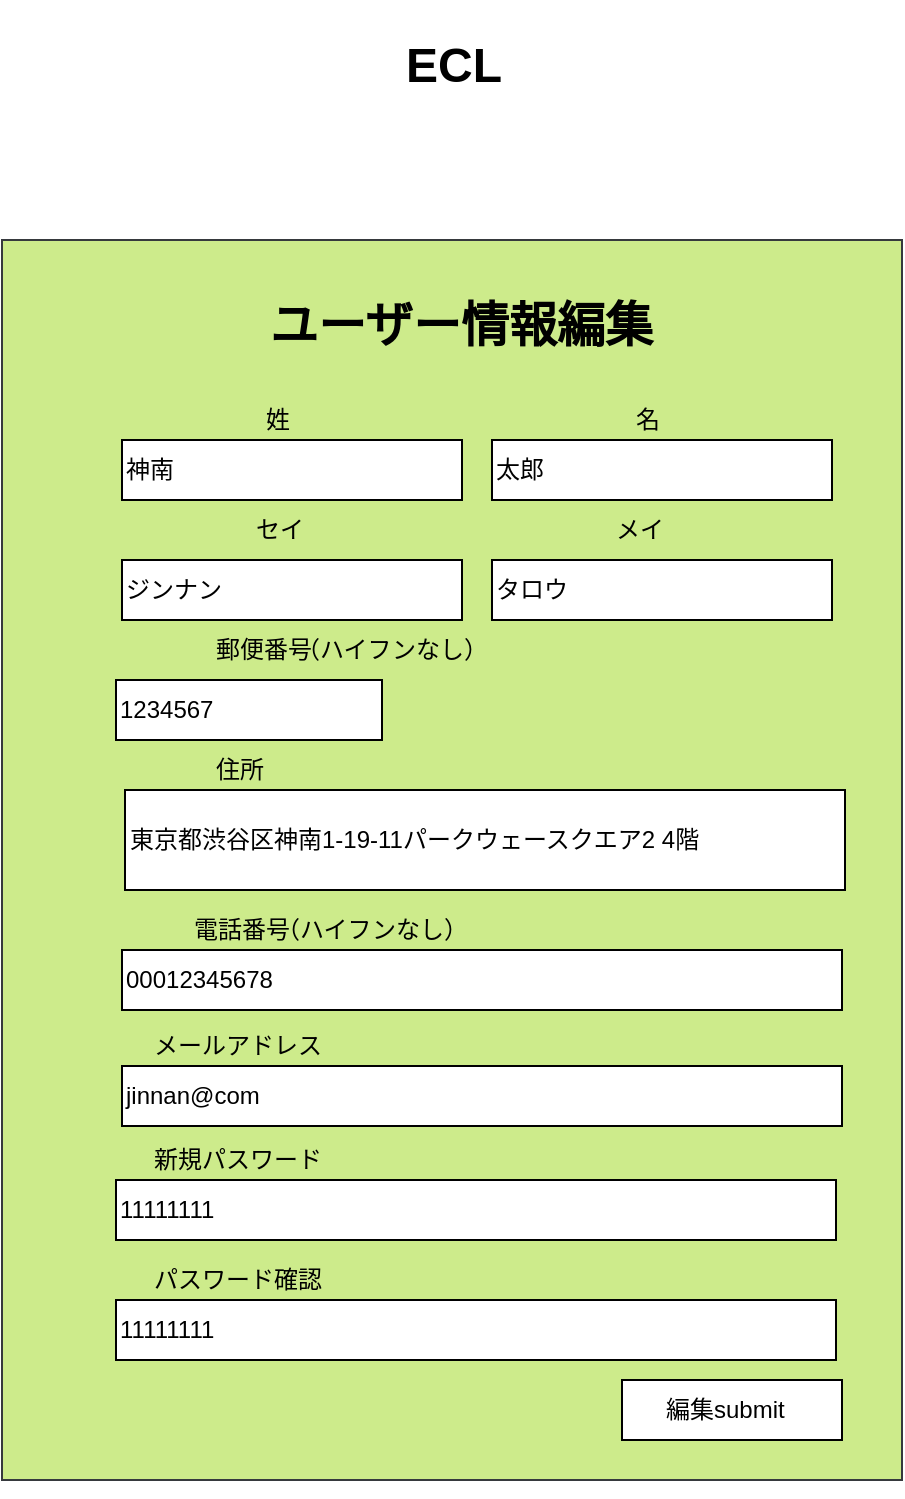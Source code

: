 <mxfile version="10.8.8" type="github"><diagram id="CMxKO9K__pzJ3hHRCMnQ" name="Page-1"><mxGraphModel dx="918" dy="648" grid="1" gridSize="10" guides="1" tooltips="1" connect="1" arrows="1" fold="1" page="1" pageScale="1" pageWidth="1169" pageHeight="1654" math="0" shadow="0"><root><mxCell id="0"/><mxCell id="1" parent="0"/><mxCell id="Wq4mZUJBhu8G0CDoQeVJ-139" value="&lt;h1&gt;ECL&lt;/h1&gt;" style="text;html=1;resizable=0;points=[];autosize=1;align=left;verticalAlign=top;spacingTop=-4;" parent="1" vertex="1"><mxGeometry x="460" y="50" width="60" height="50" as="geometry"/></mxCell><mxCell id="Wq4mZUJBhu8G0CDoQeVJ-140" value="" style="rounded=0;whiteSpace=wrap;html=1;strokeWidth=4;fillColor=none;gradientColor=none;align=left;strokeColor=none;" parent="1" vertex="1"><mxGeometry x="440" y="220" width="120" height="200" as="geometry"/></mxCell><mxCell id="Wq4mZUJBhu8G0CDoQeVJ-141" value="" style="rounded=0;whiteSpace=wrap;html=1;strokeWidth=1;align=left;fillColor=#cdeb8b;strokeColor=#36393d;" parent="1" vertex="1"><mxGeometry x="260" y="170" width="450" height="620" as="geometry"/></mxCell><mxCell id="Wq4mZUJBhu8G0CDoQeVJ-142" value="&lt;h1&gt;ユーザー情報編集&lt;/h1&gt;" style="text;html=1;resizable=0;points=[];autosize=1;align=left;verticalAlign=top;spacingTop=-4;" parent="1" vertex="1"><mxGeometry x="392" y="180" width="210" height="50" as="geometry"/></mxCell><mxCell id="Wq4mZUJBhu8G0CDoQeVJ-143" value="神南" style="rounded=0;whiteSpace=wrap;html=1;strokeWidth=1;align=left;" parent="1" vertex="1"><mxGeometry x="320" y="270" width="170" height="30" as="geometry"/></mxCell><mxCell id="Wq4mZUJBhu8G0CDoQeVJ-144" value="太郎" style="rounded=0;whiteSpace=wrap;html=1;strokeWidth=1;align=left;" parent="1" vertex="1"><mxGeometry x="505" y="270" width="170" height="30" as="geometry"/></mxCell><mxCell id="Wq4mZUJBhu8G0CDoQeVJ-145" value="ジンナン" style="rounded=0;whiteSpace=wrap;html=1;strokeWidth=1;align=left;" parent="1" vertex="1"><mxGeometry x="320" y="330" width="170" height="30" as="geometry"/></mxCell><mxCell id="Wq4mZUJBhu8G0CDoQeVJ-146" value="タロウ" style="rounded=0;whiteSpace=wrap;html=1;strokeWidth=1;align=left;" parent="1" vertex="1"><mxGeometry x="505" y="330" width="170" height="30" as="geometry"/></mxCell><mxCell id="Wq4mZUJBhu8G0CDoQeVJ-147" value="1234567" style="rounded=0;whiteSpace=wrap;html=1;strokeWidth=1;align=left;" parent="1" vertex="1"><mxGeometry x="317" y="390" width="133" height="30" as="geometry"/></mxCell><mxCell id="Wq4mZUJBhu8G0CDoQeVJ-148" value="&lt;span&gt;東京都渋谷区神南1-19-11&lt;/span&gt;&lt;span&gt;パークウェースクエア2 4階&lt;/span&gt;" style="rounded=0;whiteSpace=wrap;html=1;strokeWidth=1;align=left;" parent="1" vertex="1"><mxGeometry x="321.5" y="445" width="360" height="50" as="geometry"/></mxCell><mxCell id="Wq4mZUJBhu8G0CDoQeVJ-149" style="edgeStyle=orthogonalEdgeStyle;rounded=0;orthogonalLoop=1;jettySize=auto;html=1;exitX=0.5;exitY=1;exitDx=0;exitDy=0;fontFamily=Helvetica;" parent="1" source="Wq4mZUJBhu8G0CDoQeVJ-144" target="Wq4mZUJBhu8G0CDoQeVJ-144" edge="1"><mxGeometry relative="1" as="geometry"/></mxCell><mxCell id="Wq4mZUJBhu8G0CDoQeVJ-150" value="姓" style="text;html=1;resizable=0;points=[];autosize=1;align=left;verticalAlign=top;spacingTop=-4;" parent="1" vertex="1"><mxGeometry x="390" y="250" width="30" height="20" as="geometry"/></mxCell><mxCell id="Wq4mZUJBhu8G0CDoQeVJ-151" value="名" style="text;html=1;resizable=0;points=[];autosize=1;align=left;verticalAlign=top;spacingTop=-4;" parent="1" vertex="1"><mxGeometry x="575" y="250" width="30" height="20" as="geometry"/></mxCell><mxCell id="Wq4mZUJBhu8G0CDoQeVJ-152" value="00012345678" style="rounded=0;whiteSpace=wrap;html=1;strokeWidth=1;align=left;" parent="1" vertex="1"><mxGeometry x="320" y="525" width="360" height="30" as="geometry"/></mxCell><mxCell id="Wq4mZUJBhu8G0CDoQeVJ-153" value="11111111" style="rounded=0;whiteSpace=wrap;html=1;strokeWidth=1;align=left;" parent="1" vertex="1"><mxGeometry x="317" y="700" width="360" height="30" as="geometry"/></mxCell><mxCell id="Wq4mZUJBhu8G0CDoQeVJ-154" value="11111111" style="rounded=0;whiteSpace=wrap;html=1;strokeWidth=1;align=left;" parent="1" vertex="1"><mxGeometry x="317" y="640" width="360" height="30" as="geometry"/></mxCell><mxCell id="Wq4mZUJBhu8G0CDoQeVJ-155" value="jinnan@com" style="rounded=0;whiteSpace=wrap;html=1;strokeWidth=1;align=left;" parent="1" vertex="1"><mxGeometry x="320" y="583" width="360" height="30" as="geometry"/></mxCell><mxCell id="Wq4mZUJBhu8G0CDoQeVJ-156" value="セイ" style="text;html=1;resizable=0;points=[];autosize=1;align=left;verticalAlign=top;spacingTop=-4;" parent="1" vertex="1"><mxGeometry x="385" y="305" width="40" height="20" as="geometry"/></mxCell><mxCell id="Wq4mZUJBhu8G0CDoQeVJ-157" value="メイ" style="text;html=1;resizable=0;points=[];autosize=1;align=left;verticalAlign=top;spacingTop=-4;" parent="1" vertex="1"><mxGeometry x="565" y="305" width="40" height="20" as="geometry"/></mxCell><mxCell id="Wq4mZUJBhu8G0CDoQeVJ-158" value="郵便番号" style="text;html=1;resizable=0;points=[];autosize=1;align=left;verticalAlign=top;spacingTop=-4;" parent="1" vertex="1"><mxGeometry x="365" y="365" width="60" height="20" as="geometry"/></mxCell><mxCell id="Wq4mZUJBhu8G0CDoQeVJ-159" value="住所" style="text;html=1;resizable=0;points=[];autosize=1;align=left;verticalAlign=top;spacingTop=-4;" parent="1" vertex="1"><mxGeometry x="365" y="425" width="40" height="20" as="geometry"/></mxCell><mxCell id="Wq4mZUJBhu8G0CDoQeVJ-160" value="電話番号&lt;br&gt;" style="text;html=1;resizable=0;points=[];autosize=1;align=left;verticalAlign=top;spacingTop=-4;" parent="1" vertex="1"><mxGeometry x="353.5" y="505" width="60" height="20" as="geometry"/></mxCell><mxCell id="Wq4mZUJBhu8G0CDoQeVJ-161" value="メールアドレス" style="text;html=1;resizable=0;points=[];autosize=1;align=left;verticalAlign=top;spacingTop=-4;" parent="1" vertex="1"><mxGeometry x="333.5" y="562.5" width="100" height="20" as="geometry"/></mxCell><mxCell id="Wq4mZUJBhu8G0CDoQeVJ-162" value="新規パスワード" style="text;html=1;resizable=0;points=[];autosize=1;align=left;verticalAlign=top;spacingTop=-4;" parent="1" vertex="1"><mxGeometry x="333.5" y="620" width="100" height="20" as="geometry"/></mxCell><mxCell id="Wq4mZUJBhu8G0CDoQeVJ-163" value="パスワード確認" style="text;html=1;resizable=0;points=[];autosize=1;align=left;verticalAlign=top;spacingTop=-4;" parent="1" vertex="1"><mxGeometry x="333.5" y="680" width="100" height="20" as="geometry"/></mxCell><mxCell id="Wq4mZUJBhu8G0CDoQeVJ-164" style="edgeStyle=orthogonalEdgeStyle;rounded=0;orthogonalLoop=1;jettySize=auto;html=1;exitX=0.5;exitY=1;exitDx=0;exitDy=0;fontFamily=Helvetica;" parent="1" source="Wq4mZUJBhu8G0CDoQeVJ-141" target="Wq4mZUJBhu8G0CDoQeVJ-141" edge="1"><mxGeometry relative="1" as="geometry"/></mxCell><mxCell id="Wq4mZUJBhu8G0CDoQeVJ-165" value="" style="rounded=0;whiteSpace=wrap;html=1;strokeWidth=1;align=left;" parent="1" vertex="1"><mxGeometry x="570" y="740" width="110" height="30" as="geometry"/></mxCell><mxCell id="Wq4mZUJBhu8G0CDoQeVJ-166" value="編集submit" style="text;html=1;resizable=0;points=[];autosize=1;align=left;verticalAlign=top;spacingTop=-4;" parent="1" vertex="1"><mxGeometry x="590" y="745" width="70" height="20" as="geometry"/></mxCell><mxCell id="EqJZBLuo2vd_qnOmR562-1" value="（ハイフンなし）" style="text;html=1;resizable=0;points=[];autosize=1;align=left;verticalAlign=top;spacingTop=-4;" vertex="1" parent="1"><mxGeometry x="405" y="365" width="110" height="20" as="geometry"/></mxCell><mxCell id="EqJZBLuo2vd_qnOmR562-2" value="（ハイフンなし）" style="text;html=1;resizable=0;points=[];autosize=1;align=left;verticalAlign=top;spacingTop=-4;" vertex="1" parent="1"><mxGeometry x="395" y="505" width="110" height="20" as="geometry"/></mxCell></root></mxGraphModel></diagram></mxfile>